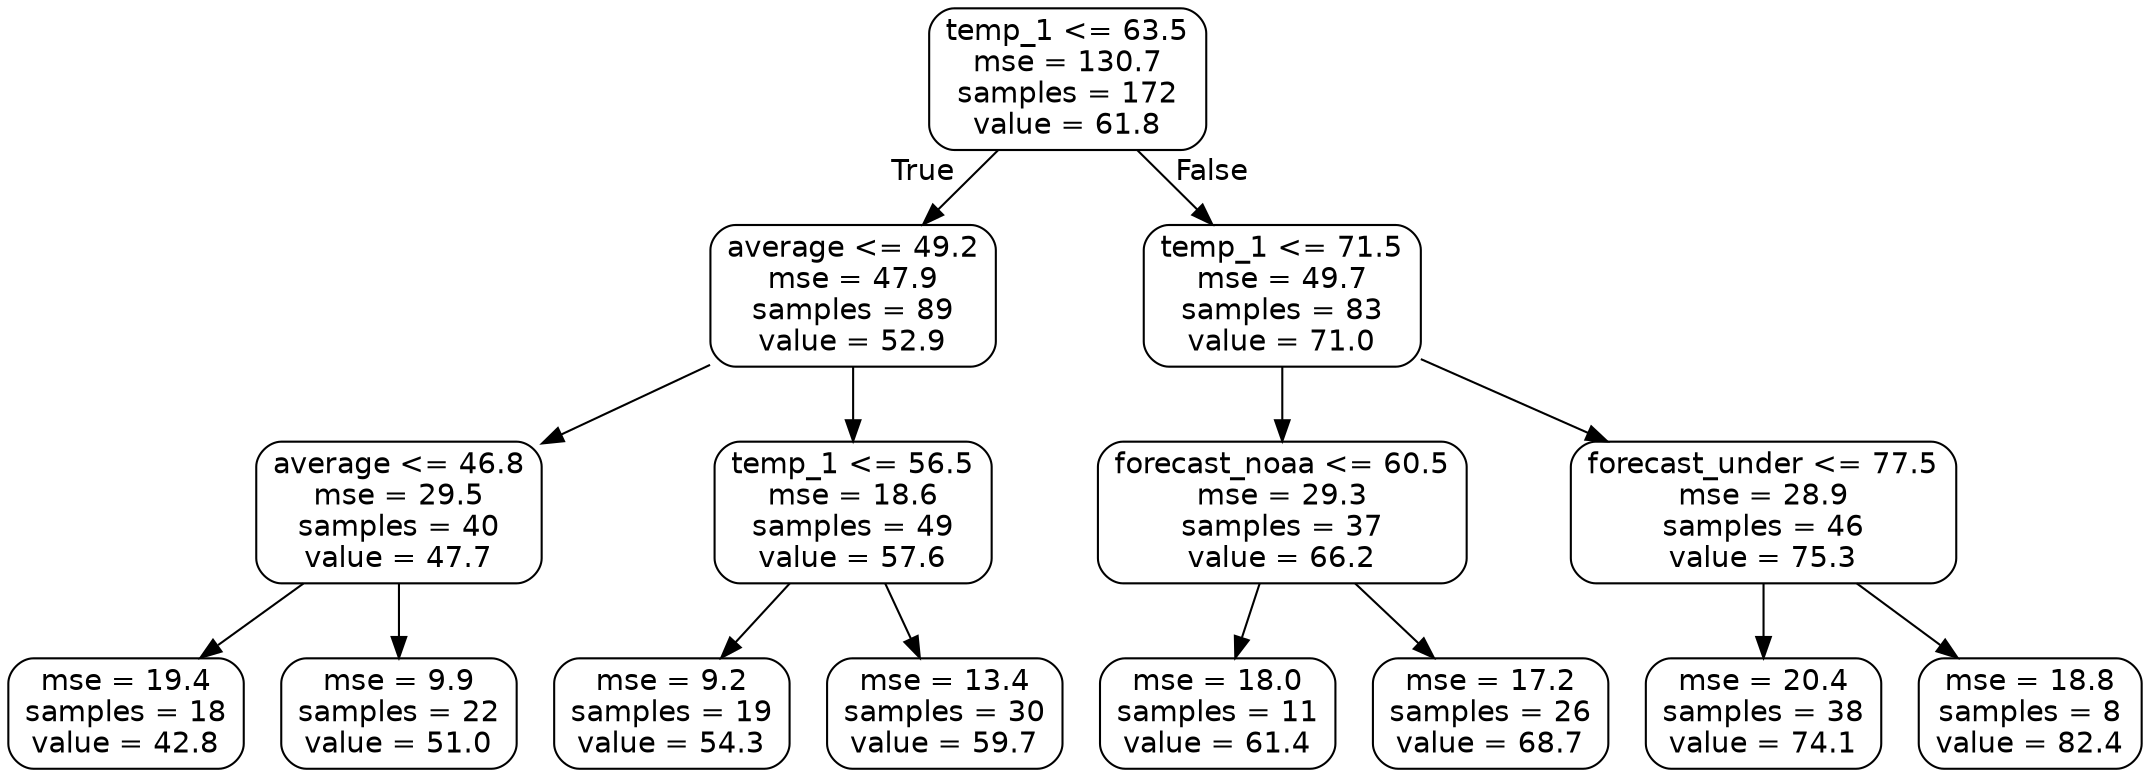 digraph Tree {
node [shape=box, style="rounded", color="black", fontname=helvetica] ;
edge [fontname=helvetica] ;
0 [label="temp_1 <= 63.5\nmse = 130.7\nsamples = 172\nvalue = 61.8"] ;
1 [label="average <= 49.2\nmse = 47.9\nsamples = 89\nvalue = 52.9"] ;
0 -> 1 [labeldistance=2.5, labelangle=45, headlabel="True"] ;
2 [label="average <= 46.8\nmse = 29.5\nsamples = 40\nvalue = 47.7"] ;
1 -> 2 ;
3 [label="mse = 19.4\nsamples = 18\nvalue = 42.8"] ;
2 -> 3 ;
4 [label="mse = 9.9\nsamples = 22\nvalue = 51.0"] ;
2 -> 4 ;
5 [label="temp_1 <= 56.5\nmse = 18.6\nsamples = 49\nvalue = 57.6"] ;
1 -> 5 ;
6 [label="mse = 9.2\nsamples = 19\nvalue = 54.3"] ;
5 -> 6 ;
7 [label="mse = 13.4\nsamples = 30\nvalue = 59.7"] ;
5 -> 7 ;
8 [label="temp_1 <= 71.5\nmse = 49.7\nsamples = 83\nvalue = 71.0"] ;
0 -> 8 [labeldistance=2.5, labelangle=-45, headlabel="False"] ;
9 [label="forecast_noaa <= 60.5\nmse = 29.3\nsamples = 37\nvalue = 66.2"] ;
8 -> 9 ;
10 [label="mse = 18.0\nsamples = 11\nvalue = 61.4"] ;
9 -> 10 ;
11 [label="mse = 17.2\nsamples = 26\nvalue = 68.7"] ;
9 -> 11 ;
12 [label="forecast_under <= 77.5\nmse = 28.9\nsamples = 46\nvalue = 75.3"] ;
8 -> 12 ;
13 [label="mse = 20.4\nsamples = 38\nvalue = 74.1"] ;
12 -> 13 ;
14 [label="mse = 18.8\nsamples = 8\nvalue = 82.4"] ;
12 -> 14 ;
}